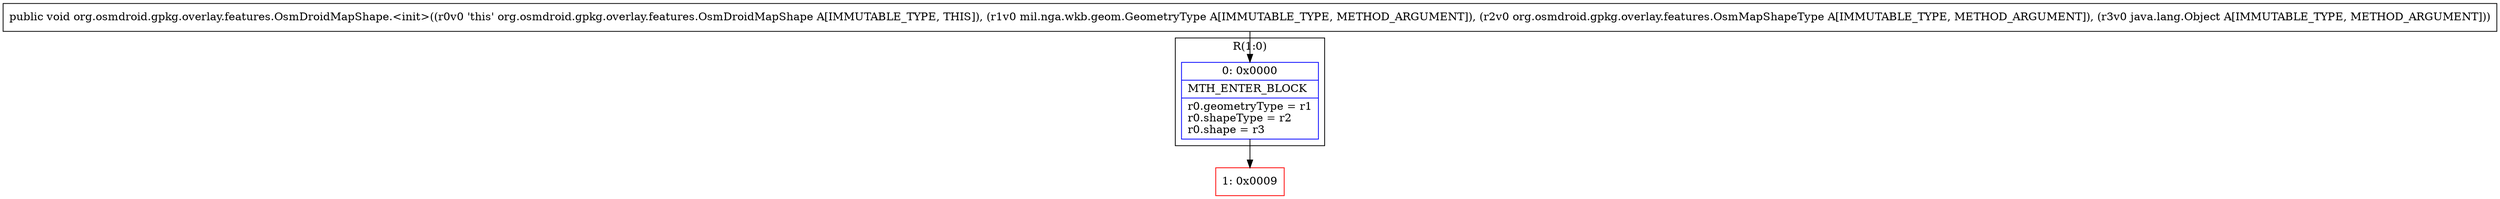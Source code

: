digraph "CFG fororg.osmdroid.gpkg.overlay.features.OsmDroidMapShape.\<init\>(Lmil\/nga\/wkb\/geom\/GeometryType;Lorg\/osmdroid\/gpkg\/overlay\/features\/OsmMapShapeType;Ljava\/lang\/Object;)V" {
subgraph cluster_Region_1984693778 {
label = "R(1:0)";
node [shape=record,color=blue];
Node_0 [shape=record,label="{0\:\ 0x0000|MTH_ENTER_BLOCK\l|r0.geometryType = r1\lr0.shapeType = r2\lr0.shape = r3\l}"];
}
Node_1 [shape=record,color=red,label="{1\:\ 0x0009}"];
MethodNode[shape=record,label="{public void org.osmdroid.gpkg.overlay.features.OsmDroidMapShape.\<init\>((r0v0 'this' org.osmdroid.gpkg.overlay.features.OsmDroidMapShape A[IMMUTABLE_TYPE, THIS]), (r1v0 mil.nga.wkb.geom.GeometryType A[IMMUTABLE_TYPE, METHOD_ARGUMENT]), (r2v0 org.osmdroid.gpkg.overlay.features.OsmMapShapeType A[IMMUTABLE_TYPE, METHOD_ARGUMENT]), (r3v0 java.lang.Object A[IMMUTABLE_TYPE, METHOD_ARGUMENT])) }"];
MethodNode -> Node_0;
Node_0 -> Node_1;
}

